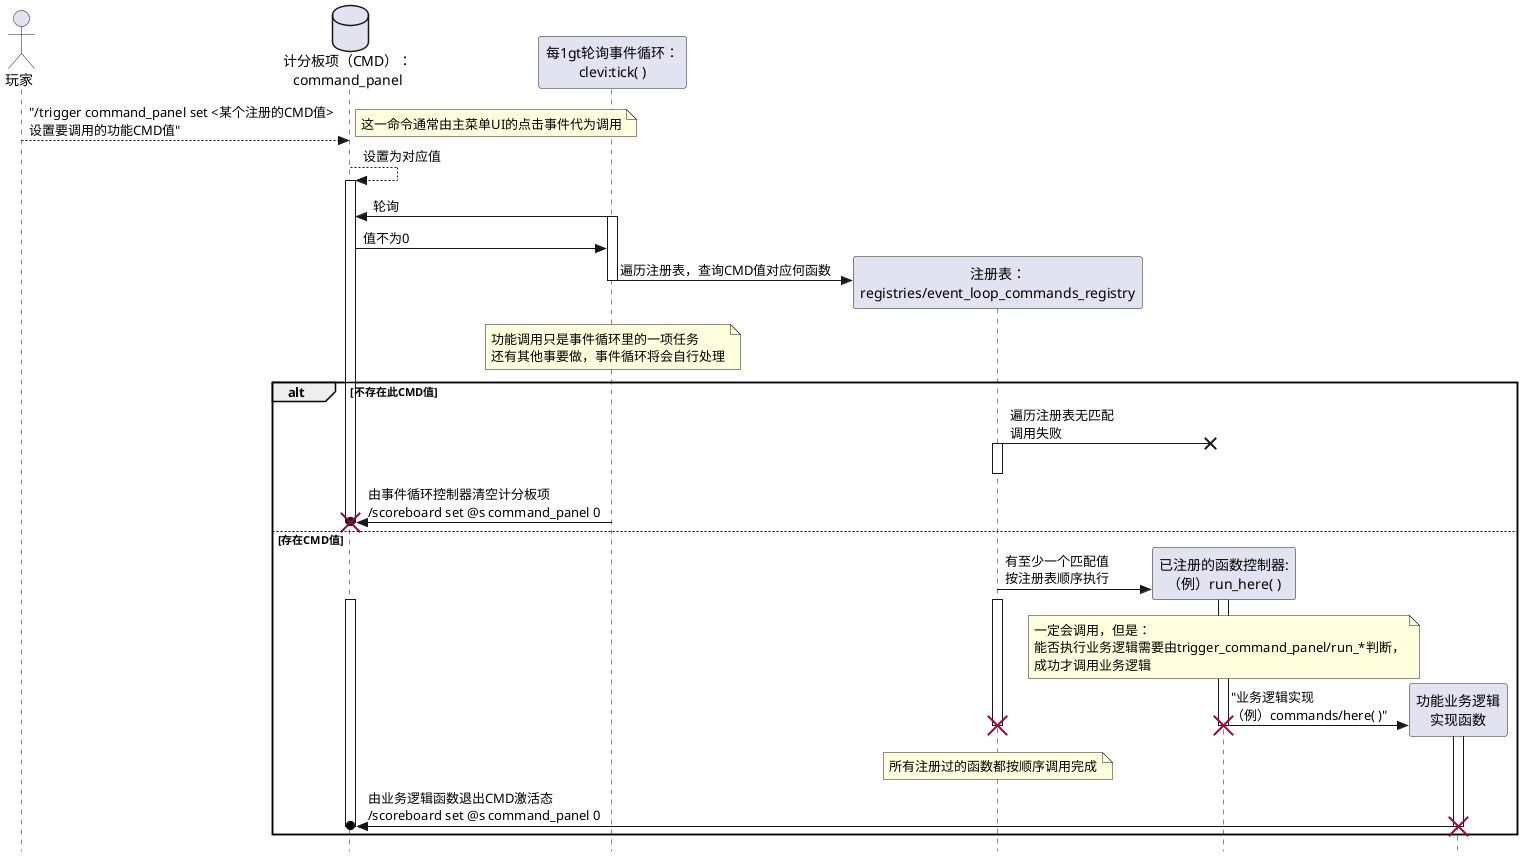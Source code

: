 ' 请使用PlantUML编译此图片
@startuml 普通命令调用链示意图
skinparam style strictuml
actor Player as "玩家"
database CMD as "计分板项（CMD）：\ncommand_panel"
participant EL as "每1gt轮询事件循环：\nclevi:tick( )"
participant REG as "注册表：\nregistries/event_loop_commands_registry"
participant FUN as "已注册的函数控制器:\n（例）run_here( )"
participant REAL as "功能业务逻辑\n实现函数"

Player --> CMD: "/trigger command_panel set <某个注册的CMD值>\n设置要调用的功能CMD值"
note right: 这一命令通常由主菜单UI的点击事件代为调用
CMD --> CMD ++: 设置为对应值
CMD <- EL: 轮询
activate EL
CMD -> EL: 值不为0
EL -> REG **: 遍历注册表，查询CMD值对应何函数
deactivate EL
note over EL
功能调用只是事件循环里的一项任务
还有其他事要做，事件循环将会自行处理
endnote

alt 不存在此CMD值
    REG ->x FUN: 遍历注册表无匹配\n调用失败
    activate REG
    deactivate REG
    CMD o<- EL !!: 由事件循环控制器清空计分板项\n/scoreboard set @s command_panel 0
    ' deactivate CMD
else 存在CMD值
    REG -> FUN **: 有至少一个匹配值\n按注册表顺序执行
    activate CMD
    activate REG
    activate FUN
    note over FUN: 一定会调用，但是：\n能否执行业务逻辑需要由trigger_command_panel/run_*判断，\n成功才调用业务逻辑
    FUN -> REAL **: "业务逻辑实现\n（例）commands/here( )"
    deactivate REG
    note over REG: 所有注册过的函数都按顺序调用完成
    destroy REG
    deactivate FUN
    activate REAL
    destroy FUN
    CMD o<- REAL --: 由业务逻辑函数退出CMD激活态\n/scoreboard set @s command_panel 0
    destroy REAL
deactivate CMD
end
@enduml